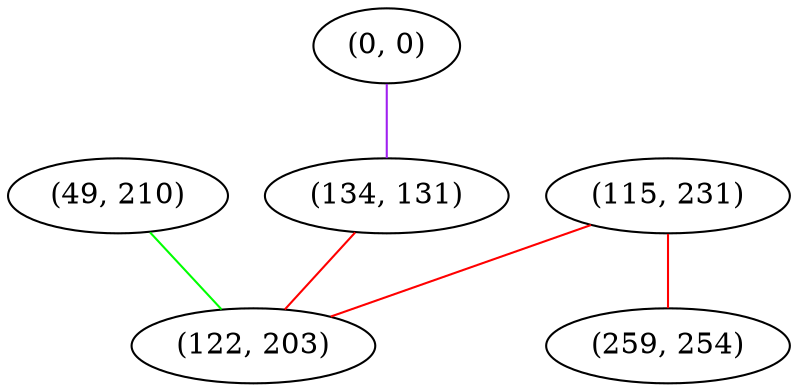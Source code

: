 graph "" {
"(49, 210)";
"(0, 0)";
"(115, 231)";
"(259, 254)";
"(134, 131)";
"(122, 203)";
"(49, 210)" -- "(122, 203)"  [color=green, key=0, weight=2];
"(0, 0)" -- "(134, 131)"  [color=purple, key=0, weight=4];
"(115, 231)" -- "(122, 203)"  [color=red, key=0, weight=1];
"(115, 231)" -- "(259, 254)"  [color=red, key=0, weight=1];
"(134, 131)" -- "(122, 203)"  [color=red, key=0, weight=1];
}
